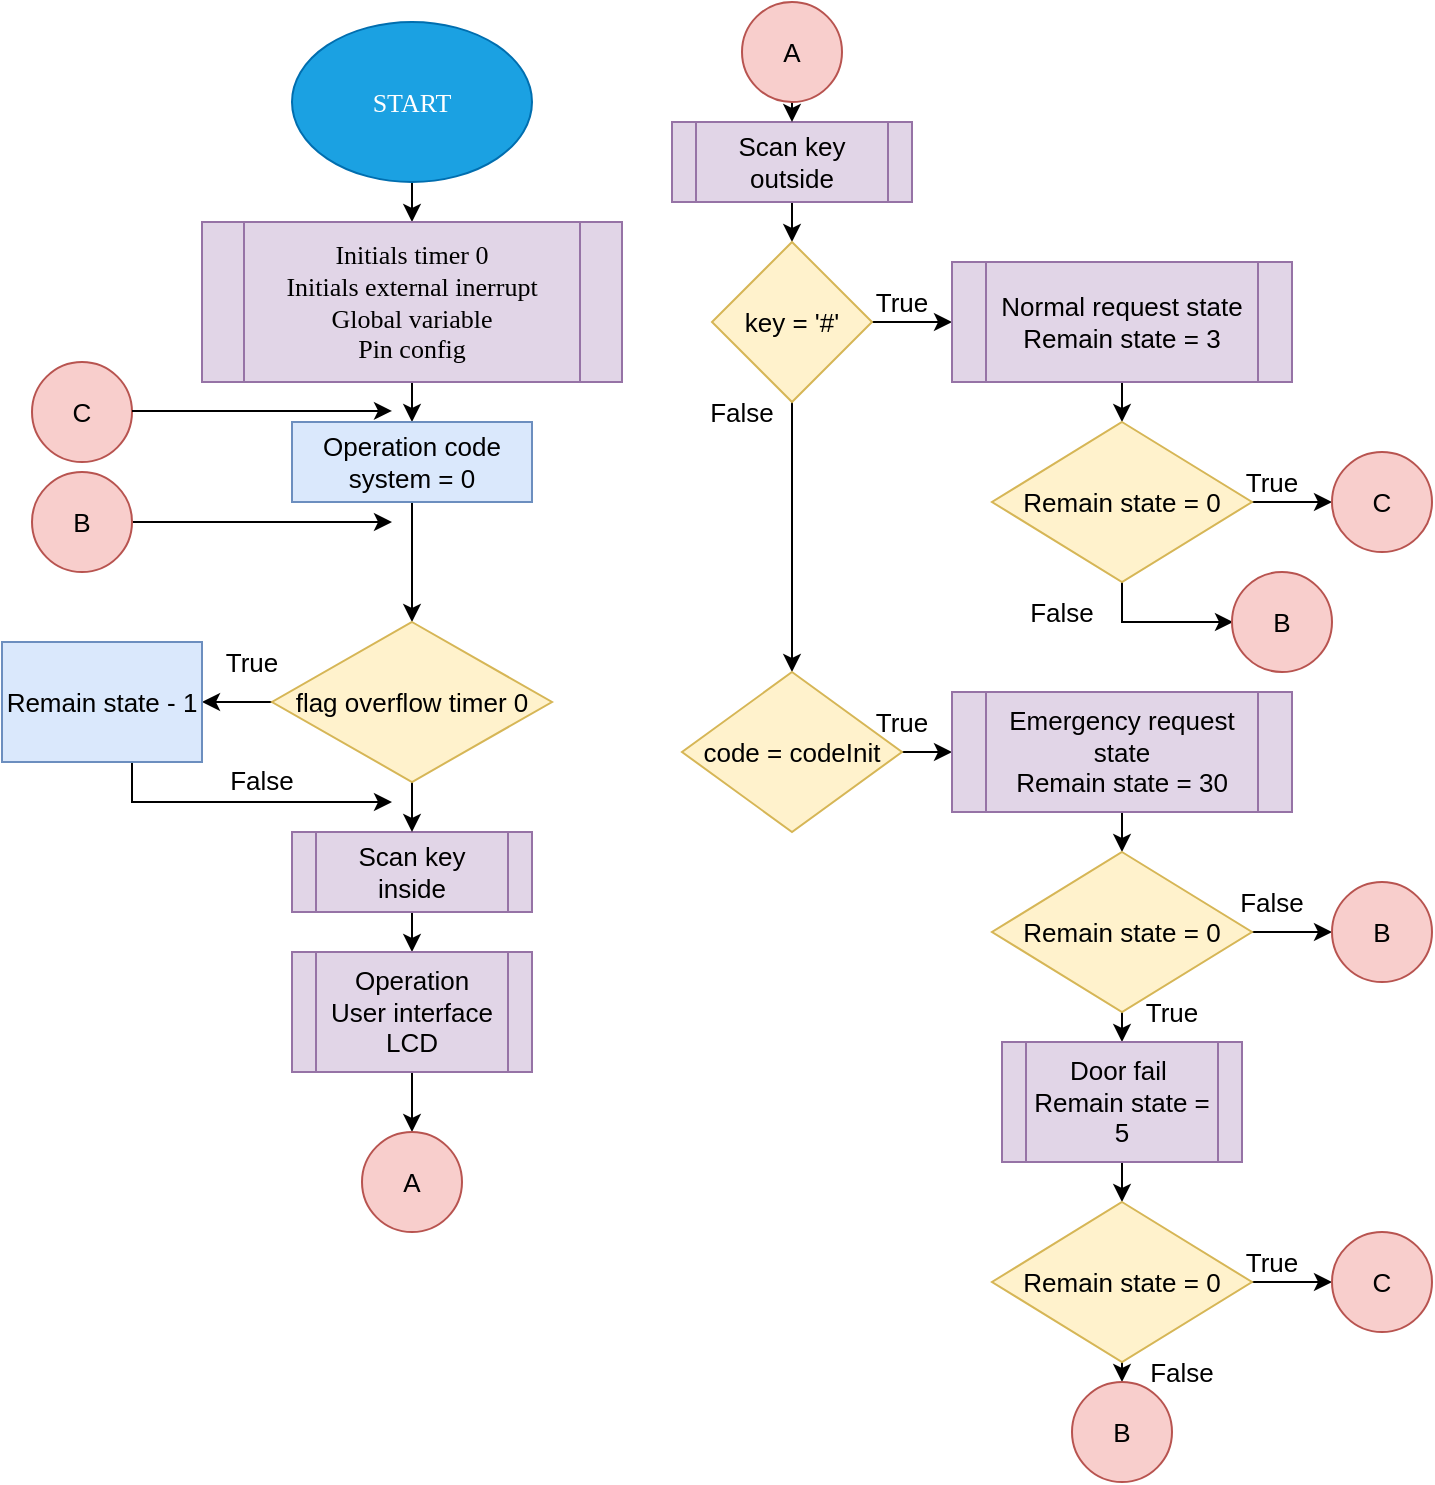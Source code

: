 <mxfile version="21.1.5" type="device">
  <diagram name="Page-1" id="9f46799a-70d6-7492-0946-bef42562c5a5">
    <mxGraphModel dx="3012" dy="793" grid="1" gridSize="10" guides="1" tooltips="1" connect="1" arrows="1" fold="1" page="1" pageScale="1" pageWidth="1169" pageHeight="827" background="none" math="0" shadow="0">
      <root>
        <mxCell id="0" />
        <mxCell id="1" parent="0" />
        <mxCell id="QB2ts3C3EFWzG5ZFv6do-14" style="edgeStyle=orthogonalEdgeStyle;rounded=0;orthogonalLoop=1;jettySize=auto;html=1;exitX=0.5;exitY=1;exitDx=0;exitDy=0;entryX=0.5;entryY=0;entryDx=0;entryDy=0;fontSize=13;" edge="1" parent="1" source="QB2ts3C3EFWzG5ZFv6do-1" target="QB2ts3C3EFWzG5ZFv6do-2">
          <mxGeometry relative="1" as="geometry" />
        </mxCell>
        <mxCell id="QB2ts3C3EFWzG5ZFv6do-1" value="&lt;font face=&quot;Times New Roman&quot; style=&quot;font-size: 13px;&quot;&gt;START&lt;/font&gt;" style="ellipse;whiteSpace=wrap;html=1;fontSize=13;fillColor=#1ba1e2;fontColor=#ffffff;strokeColor=#006EAF;" vertex="1" parent="1">
          <mxGeometry x="120" y="20" width="120" height="80" as="geometry" />
        </mxCell>
        <mxCell id="QB2ts3C3EFWzG5ZFv6do-15" style="edgeStyle=orthogonalEdgeStyle;rounded=0;orthogonalLoop=1;jettySize=auto;html=1;exitX=0.5;exitY=1;exitDx=0;exitDy=0;entryX=0.5;entryY=0;entryDx=0;entryDy=0;fontSize=13;" edge="1" parent="1" source="QB2ts3C3EFWzG5ZFv6do-2" target="QB2ts3C3EFWzG5ZFv6do-3">
          <mxGeometry relative="1" as="geometry" />
        </mxCell>
        <mxCell id="QB2ts3C3EFWzG5ZFv6do-2" value="&lt;font style=&quot;font-size: 13px;&quot; face=&quot;Times New Roman&quot;&gt;Initials timer 0&lt;br style=&quot;font-size: 13px;&quot;&gt;Initials external inerrupt&lt;br style=&quot;font-size: 13px;&quot;&gt;Global variable&lt;br style=&quot;font-size: 13px;&quot;&gt;Pin config&lt;/font&gt;" style="shape=process;whiteSpace=wrap;html=1;backgroundOutline=1;fontSize=13;fillColor=#e1d5e7;strokeColor=#9673a6;" vertex="1" parent="1">
          <mxGeometry x="75" y="120" width="210" height="80" as="geometry" />
        </mxCell>
        <mxCell id="QB2ts3C3EFWzG5ZFv6do-28" style="edgeStyle=orthogonalEdgeStyle;rounded=0;orthogonalLoop=1;jettySize=auto;html=1;exitX=0.5;exitY=1;exitDx=0;exitDy=0;entryX=0.5;entryY=0;entryDx=0;entryDy=0;fontSize=13;" edge="1" parent="1" source="QB2ts3C3EFWzG5ZFv6do-3" target="QB2ts3C3EFWzG5ZFv6do-26">
          <mxGeometry relative="1" as="geometry" />
        </mxCell>
        <mxCell id="QB2ts3C3EFWzG5ZFv6do-3" value="&lt;font style=&quot;font-size: 13px;&quot;&gt;Operation code system = 0&lt;/font&gt;" style="rounded=0;whiteSpace=wrap;html=1;fontSize=13;fillColor=#dae8fc;strokeColor=#6c8ebf;" vertex="1" parent="1">
          <mxGeometry x="120" y="220" width="120" height="40" as="geometry" />
        </mxCell>
        <mxCell id="QB2ts3C3EFWzG5ZFv6do-17" style="edgeStyle=orthogonalEdgeStyle;rounded=0;orthogonalLoop=1;jettySize=auto;html=1;exitX=0.5;exitY=1;exitDx=0;exitDy=0;entryX=0.5;entryY=0;entryDx=0;entryDy=0;fontSize=13;" edge="1" parent="1" source="QB2ts3C3EFWzG5ZFv6do-5" target="QB2ts3C3EFWzG5ZFv6do-7">
          <mxGeometry relative="1" as="geometry" />
        </mxCell>
        <mxCell id="QB2ts3C3EFWzG5ZFv6do-5" value="&lt;font style=&quot;font-size: 13px;&quot;&gt;Scan key&lt;br style=&quot;font-size: 13px;&quot;&gt;inside&lt;/font&gt;" style="shape=process;whiteSpace=wrap;html=1;backgroundOutline=1;fontSize=13;fillColor=#e1d5e7;strokeColor=#9673a6;" vertex="1" parent="1">
          <mxGeometry x="120" y="425" width="120" height="40" as="geometry" />
        </mxCell>
        <mxCell id="QB2ts3C3EFWzG5ZFv6do-30" style="edgeStyle=orthogonalEdgeStyle;rounded=0;orthogonalLoop=1;jettySize=auto;html=1;exitX=0.5;exitY=1;exitDx=0;exitDy=0;entryX=0.5;entryY=0;entryDx=0;entryDy=0;fontSize=13;" edge="1" parent="1" source="QB2ts3C3EFWzG5ZFv6do-7" target="QB2ts3C3EFWzG5ZFv6do-29">
          <mxGeometry relative="1" as="geometry" />
        </mxCell>
        <mxCell id="QB2ts3C3EFWzG5ZFv6do-7" value="&lt;font style=&quot;font-size: 13px;&quot;&gt;Operation&lt;br style=&quot;font-size: 13px;&quot;&gt;User interface LCD&lt;/font&gt;" style="shape=process;whiteSpace=wrap;html=1;backgroundOutline=1;fontSize=13;fillColor=#e1d5e7;strokeColor=#9673a6;" vertex="1" parent="1">
          <mxGeometry x="120" y="485" width="120" height="60" as="geometry" />
        </mxCell>
        <mxCell id="QB2ts3C3EFWzG5ZFv6do-19" style="edgeStyle=orthogonalEdgeStyle;rounded=0;orthogonalLoop=1;jettySize=auto;html=1;exitX=0.5;exitY=1;exitDx=0;exitDy=0;entryX=0.5;entryY=0;entryDx=0;entryDy=0;fontSize=13;" edge="1" parent="1" source="QB2ts3C3EFWzG5ZFv6do-8" target="QB2ts3C3EFWzG5ZFv6do-9">
          <mxGeometry relative="1" as="geometry" />
        </mxCell>
        <mxCell id="QB2ts3C3EFWzG5ZFv6do-8" value="Scan key&lt;br style=&quot;font-size: 13px;&quot;&gt;outside" style="shape=process;whiteSpace=wrap;html=1;backgroundOutline=1;fontSize=13;fillColor=#e1d5e7;strokeColor=#9673a6;" vertex="1" parent="1">
          <mxGeometry x="310" y="70" width="120" height="40" as="geometry" />
        </mxCell>
        <mxCell id="QB2ts3C3EFWzG5ZFv6do-20" style="edgeStyle=orthogonalEdgeStyle;rounded=0;orthogonalLoop=1;jettySize=auto;html=1;exitX=1;exitY=0.5;exitDx=0;exitDy=0;entryX=0;entryY=0.5;entryDx=0;entryDy=0;fontSize=13;" edge="1" parent="1" source="QB2ts3C3EFWzG5ZFv6do-9" target="QB2ts3C3EFWzG5ZFv6do-10">
          <mxGeometry relative="1" as="geometry" />
        </mxCell>
        <mxCell id="QB2ts3C3EFWzG5ZFv6do-21" style="edgeStyle=orthogonalEdgeStyle;rounded=0;orthogonalLoop=1;jettySize=auto;html=1;exitX=0.5;exitY=1;exitDx=0;exitDy=0;entryX=0.5;entryY=0;entryDx=0;entryDy=0;fontSize=13;" edge="1" parent="1" source="QB2ts3C3EFWzG5ZFv6do-9" target="QB2ts3C3EFWzG5ZFv6do-11">
          <mxGeometry relative="1" as="geometry" />
        </mxCell>
        <mxCell id="QB2ts3C3EFWzG5ZFv6do-9" value="key = &#39;#&#39;" style="rhombus;whiteSpace=wrap;html=1;fontSize=13;fillColor=#fff2cc;strokeColor=#d6b656;" vertex="1" parent="1">
          <mxGeometry x="330" y="130" width="80" height="80" as="geometry" />
        </mxCell>
        <mxCell id="QB2ts3C3EFWzG5ZFv6do-36" style="edgeStyle=orthogonalEdgeStyle;rounded=0;orthogonalLoop=1;jettySize=auto;html=1;exitX=0.5;exitY=1;exitDx=0;exitDy=0;entryX=0.5;entryY=0;entryDx=0;entryDy=0;fontSize=13;" edge="1" parent="1" source="QB2ts3C3EFWzG5ZFv6do-10" target="QB2ts3C3EFWzG5ZFv6do-35">
          <mxGeometry relative="1" as="geometry" />
        </mxCell>
        <mxCell id="QB2ts3C3EFWzG5ZFv6do-10" value="Normal request state&lt;br style=&quot;font-size: 13px;&quot;&gt;Remain state = 3" style="shape=process;whiteSpace=wrap;html=1;backgroundOutline=1;fontSize=13;fillColor=#e1d5e7;strokeColor=#9673a6;" vertex="1" parent="1">
          <mxGeometry x="450" y="140" width="170" height="60" as="geometry" />
        </mxCell>
        <mxCell id="QB2ts3C3EFWzG5ZFv6do-22" style="edgeStyle=orthogonalEdgeStyle;rounded=0;orthogonalLoop=1;jettySize=auto;html=1;exitX=1;exitY=0.5;exitDx=0;exitDy=0;entryX=0;entryY=0.5;entryDx=0;entryDy=0;fontSize=13;" edge="1" parent="1" source="QB2ts3C3EFWzG5ZFv6do-11" target="QB2ts3C3EFWzG5ZFv6do-12">
          <mxGeometry relative="1" as="geometry" />
        </mxCell>
        <mxCell id="QB2ts3C3EFWzG5ZFv6do-11" value="code = codeInit" style="rhombus;whiteSpace=wrap;html=1;fontSize=13;fillColor=#fff2cc;strokeColor=#d6b656;" vertex="1" parent="1">
          <mxGeometry x="315" y="345" width="110" height="80" as="geometry" />
        </mxCell>
        <mxCell id="QB2ts3C3EFWzG5ZFv6do-23" style="edgeStyle=orthogonalEdgeStyle;rounded=0;orthogonalLoop=1;jettySize=auto;html=1;exitX=0.5;exitY=1;exitDx=0;exitDy=0;entryX=0.5;entryY=0;entryDx=0;entryDy=0;fontSize=13;" edge="1" parent="1" source="QB2ts3C3EFWzG5ZFv6do-12" target="QB2ts3C3EFWzG5ZFv6do-13">
          <mxGeometry relative="1" as="geometry" />
        </mxCell>
        <mxCell id="QB2ts3C3EFWzG5ZFv6do-12" value="Emergency request state&lt;br style=&quot;font-size: 13px;&quot;&gt;Remain state = 30" style="shape=process;whiteSpace=wrap;html=1;backgroundOutline=1;fontSize=13;fillColor=#e1d5e7;strokeColor=#9673a6;" vertex="1" parent="1">
          <mxGeometry x="450" y="355" width="170" height="60" as="geometry" />
        </mxCell>
        <mxCell id="QB2ts3C3EFWzG5ZFv6do-41" style="edgeStyle=orthogonalEdgeStyle;rounded=0;orthogonalLoop=1;jettySize=auto;html=1;exitX=0.5;exitY=1;exitDx=0;exitDy=0;entryX=0.5;entryY=0;entryDx=0;entryDy=0;fontSize=13;" edge="1" parent="1" source="QB2ts3C3EFWzG5ZFv6do-13" target="QB2ts3C3EFWzG5ZFv6do-39">
          <mxGeometry relative="1" as="geometry" />
        </mxCell>
        <mxCell id="QB2ts3C3EFWzG5ZFv6do-57" style="edgeStyle=orthogonalEdgeStyle;rounded=0;orthogonalLoop=1;jettySize=auto;html=1;exitX=1;exitY=0.5;exitDx=0;exitDy=0;entryX=0;entryY=0.5;entryDx=0;entryDy=0;fontSize=13;" edge="1" parent="1" source="QB2ts3C3EFWzG5ZFv6do-13" target="QB2ts3C3EFWzG5ZFv6do-56">
          <mxGeometry relative="1" as="geometry" />
        </mxCell>
        <mxCell id="QB2ts3C3EFWzG5ZFv6do-13" value="Remain state = 0" style="rhombus;whiteSpace=wrap;html=1;fontSize=13;fillColor=#fff2cc;strokeColor=#d6b656;" vertex="1" parent="1">
          <mxGeometry x="470" y="435" width="130" height="80" as="geometry" />
        </mxCell>
        <mxCell id="QB2ts3C3EFWzG5ZFv6do-24" value="True" style="text;html=1;strokeColor=none;fillColor=none;align=center;verticalAlign=middle;whiteSpace=wrap;rounded=0;fontSize=13;" vertex="1" parent="1">
          <mxGeometry x="395" y="145" width="60" height="30" as="geometry" />
        </mxCell>
        <mxCell id="QB2ts3C3EFWzG5ZFv6do-25" value="False" style="text;html=1;strokeColor=none;fillColor=none;align=center;verticalAlign=middle;whiteSpace=wrap;rounded=0;fontSize=13;" vertex="1" parent="1">
          <mxGeometry x="315" y="200" width="60" height="30" as="geometry" />
        </mxCell>
        <mxCell id="QB2ts3C3EFWzG5ZFv6do-27" style="edgeStyle=orthogonalEdgeStyle;rounded=0;orthogonalLoop=1;jettySize=auto;html=1;exitX=0.5;exitY=1;exitDx=0;exitDy=0;entryX=0.5;entryY=0;entryDx=0;entryDy=0;fontSize=13;" edge="1" parent="1" source="QB2ts3C3EFWzG5ZFv6do-26" target="QB2ts3C3EFWzG5ZFv6do-5">
          <mxGeometry relative="1" as="geometry" />
        </mxCell>
        <mxCell id="QB2ts3C3EFWzG5ZFv6do-68" style="edgeStyle=orthogonalEdgeStyle;rounded=0;orthogonalLoop=1;jettySize=auto;html=1;exitX=0;exitY=0.5;exitDx=0;exitDy=0;entryX=1;entryY=0.5;entryDx=0;entryDy=0;" edge="1" parent="1" source="QB2ts3C3EFWzG5ZFv6do-26" target="QB2ts3C3EFWzG5ZFv6do-32">
          <mxGeometry relative="1" as="geometry" />
        </mxCell>
        <mxCell id="QB2ts3C3EFWzG5ZFv6do-26" value="&lt;font style=&quot;font-size: 13px;&quot;&gt;flag overflow timer 0&lt;/font&gt;" style="rhombus;whiteSpace=wrap;html=1;fontSize=13;fillColor=#fff2cc;strokeColor=#d6b656;" vertex="1" parent="1">
          <mxGeometry x="110" y="320" width="140" height="80" as="geometry" />
        </mxCell>
        <mxCell id="QB2ts3C3EFWzG5ZFv6do-29" value="A" style="ellipse;whiteSpace=wrap;html=1;aspect=fixed;fillColor=#f8cecc;strokeColor=#b85450;fontSize=13;" vertex="1" parent="1">
          <mxGeometry x="155" y="575" width="50" height="50" as="geometry" />
        </mxCell>
        <mxCell id="QB2ts3C3EFWzG5ZFv6do-67" style="edgeStyle=orthogonalEdgeStyle;rounded=0;orthogonalLoop=1;jettySize=auto;html=1;exitX=0.5;exitY=1;exitDx=0;exitDy=0;entryX=0.5;entryY=0;entryDx=0;entryDy=0;" edge="1" parent="1" source="QB2ts3C3EFWzG5ZFv6do-31" target="QB2ts3C3EFWzG5ZFv6do-8">
          <mxGeometry relative="1" as="geometry" />
        </mxCell>
        <mxCell id="QB2ts3C3EFWzG5ZFv6do-31" value="A" style="ellipse;whiteSpace=wrap;html=1;aspect=fixed;fillColor=#f8cecc;strokeColor=#b85450;fontSize=13;" vertex="1" parent="1">
          <mxGeometry x="345" y="10" width="50" height="50" as="geometry" />
        </mxCell>
        <mxCell id="QB2ts3C3EFWzG5ZFv6do-69" style="edgeStyle=orthogonalEdgeStyle;rounded=0;orthogonalLoop=1;jettySize=auto;html=1;exitX=0.5;exitY=1;exitDx=0;exitDy=0;" edge="1" parent="1" source="QB2ts3C3EFWzG5ZFv6do-32">
          <mxGeometry relative="1" as="geometry">
            <mxPoint x="170" y="410" as="targetPoint" />
            <Array as="points">
              <mxPoint x="40" y="410" />
            </Array>
          </mxGeometry>
        </mxCell>
        <mxCell id="QB2ts3C3EFWzG5ZFv6do-32" value="Remain state - 1" style="rounded=0;whiteSpace=wrap;html=1;fontSize=13;fillColor=#dae8fc;strokeColor=#6c8ebf;" vertex="1" parent="1">
          <mxGeometry x="-25" y="330" width="100" height="60" as="geometry" />
        </mxCell>
        <mxCell id="QB2ts3C3EFWzG5ZFv6do-48" style="edgeStyle=orthogonalEdgeStyle;rounded=0;orthogonalLoop=1;jettySize=auto;html=1;exitX=0.5;exitY=1;exitDx=0;exitDy=0;fontSize=13;" edge="1" parent="1" source="QB2ts3C3EFWzG5ZFv6do-35">
          <mxGeometry relative="1" as="geometry">
            <mxPoint x="590" y="320.0" as="targetPoint" />
          </mxGeometry>
        </mxCell>
        <mxCell id="QB2ts3C3EFWzG5ZFv6do-55" style="edgeStyle=orthogonalEdgeStyle;rounded=0;orthogonalLoop=1;jettySize=auto;html=1;exitX=1;exitY=0.5;exitDx=0;exitDy=0;entryX=0;entryY=0.5;entryDx=0;entryDy=0;fontSize=13;" edge="1" parent="1" source="QB2ts3C3EFWzG5ZFv6do-35" target="QB2ts3C3EFWzG5ZFv6do-52">
          <mxGeometry relative="1" as="geometry" />
        </mxCell>
        <mxCell id="QB2ts3C3EFWzG5ZFv6do-35" value="Remain state = 0" style="rhombus;whiteSpace=wrap;html=1;fontSize=13;fillColor=#fff2cc;strokeColor=#d6b656;" vertex="1" parent="1">
          <mxGeometry x="470" y="220" width="130" height="80" as="geometry" />
        </mxCell>
        <mxCell id="QB2ts3C3EFWzG5ZFv6do-42" style="edgeStyle=orthogonalEdgeStyle;rounded=0;orthogonalLoop=1;jettySize=auto;html=1;exitX=0.5;exitY=1;exitDx=0;exitDy=0;entryX=0.5;entryY=0;entryDx=0;entryDy=0;fontSize=13;" edge="1" parent="1" source="QB2ts3C3EFWzG5ZFv6do-39" target="QB2ts3C3EFWzG5ZFv6do-40">
          <mxGeometry relative="1" as="geometry" />
        </mxCell>
        <mxCell id="QB2ts3C3EFWzG5ZFv6do-39" value="Door fail&amp;nbsp;&lt;br style=&quot;font-size: 13px;&quot;&gt;Remain state = 5" style="shape=process;whiteSpace=wrap;html=1;backgroundOutline=1;fontSize=13;fillColor=#e1d5e7;strokeColor=#9673a6;" vertex="1" parent="1">
          <mxGeometry x="475" y="530" width="120" height="60" as="geometry" />
        </mxCell>
        <mxCell id="QB2ts3C3EFWzG5ZFv6do-59" style="edgeStyle=orthogonalEdgeStyle;rounded=0;orthogonalLoop=1;jettySize=auto;html=1;exitX=0.5;exitY=1;exitDx=0;exitDy=0;entryX=0.5;entryY=0;entryDx=0;entryDy=0;fontSize=13;" edge="1" parent="1" source="QB2ts3C3EFWzG5ZFv6do-40" target="QB2ts3C3EFWzG5ZFv6do-58">
          <mxGeometry relative="1" as="geometry" />
        </mxCell>
        <mxCell id="QB2ts3C3EFWzG5ZFv6do-61" style="edgeStyle=orthogonalEdgeStyle;rounded=0;orthogonalLoop=1;jettySize=auto;html=1;exitX=1;exitY=0.5;exitDx=0;exitDy=0;entryX=0;entryY=0.5;entryDx=0;entryDy=0;fontSize=13;" edge="1" parent="1" source="QB2ts3C3EFWzG5ZFv6do-40" target="QB2ts3C3EFWzG5ZFv6do-60">
          <mxGeometry relative="1" as="geometry" />
        </mxCell>
        <mxCell id="QB2ts3C3EFWzG5ZFv6do-40" value="Remain state = 0" style="rhombus;whiteSpace=wrap;html=1;fontSize=13;fillColor=#fff2cc;strokeColor=#d6b656;" vertex="1" parent="1">
          <mxGeometry x="470" y="610" width="130" height="80" as="geometry" />
        </mxCell>
        <mxCell id="QB2ts3C3EFWzG5ZFv6do-43" value="True" style="text;html=1;strokeColor=none;fillColor=none;align=center;verticalAlign=middle;whiteSpace=wrap;rounded=0;fontSize=13;" vertex="1" parent="1">
          <mxGeometry x="395" y="355" width="60" height="30" as="geometry" />
        </mxCell>
        <mxCell id="QB2ts3C3EFWzG5ZFv6do-44" value="True" style="text;html=1;strokeColor=none;fillColor=none;align=center;verticalAlign=middle;whiteSpace=wrap;rounded=0;fontSize=13;" vertex="1" parent="1">
          <mxGeometry x="530" y="500" width="60" height="30" as="geometry" />
        </mxCell>
        <mxCell id="QB2ts3C3EFWzG5ZFv6do-46" style="edgeStyle=orthogonalEdgeStyle;rounded=0;orthogonalLoop=1;jettySize=auto;html=1;exitX=1;exitY=0.5;exitDx=0;exitDy=0;fontSize=13;" edge="1" parent="1" source="QB2ts3C3EFWzG5ZFv6do-45">
          <mxGeometry relative="1" as="geometry">
            <mxPoint x="170" y="270" as="targetPoint" />
          </mxGeometry>
        </mxCell>
        <mxCell id="QB2ts3C3EFWzG5ZFv6do-45" value="B" style="ellipse;whiteSpace=wrap;html=1;aspect=fixed;fillColor=#f8cecc;strokeColor=#b85450;fontSize=13;" vertex="1" parent="1">
          <mxGeometry x="-10" y="245" width="50" height="50" as="geometry" />
        </mxCell>
        <mxCell id="QB2ts3C3EFWzG5ZFv6do-47" value="B" style="ellipse;whiteSpace=wrap;html=1;aspect=fixed;fillColor=#f8cecc;strokeColor=#b85450;fontSize=13;" vertex="1" parent="1">
          <mxGeometry x="590" y="295" width="50" height="50" as="geometry" />
        </mxCell>
        <mxCell id="QB2ts3C3EFWzG5ZFv6do-49" value="C" style="ellipse;whiteSpace=wrap;html=1;aspect=fixed;fillColor=#f8cecc;strokeColor=#b85450;fontSize=13;" vertex="1" parent="1">
          <mxGeometry x="-10" y="190" width="50" height="50" as="geometry" />
        </mxCell>
        <mxCell id="QB2ts3C3EFWzG5ZFv6do-51" style="edgeStyle=orthogonalEdgeStyle;rounded=0;orthogonalLoop=1;jettySize=auto;html=1;exitX=1;exitY=0.5;exitDx=0;exitDy=0;fontSize=13;" edge="1" parent="1">
          <mxGeometry relative="1" as="geometry">
            <mxPoint x="170" y="214.44" as="targetPoint" />
            <mxPoint x="40" y="214.44" as="sourcePoint" />
          </mxGeometry>
        </mxCell>
        <mxCell id="QB2ts3C3EFWzG5ZFv6do-52" value="C" style="ellipse;whiteSpace=wrap;html=1;aspect=fixed;fillColor=#f8cecc;strokeColor=#b85450;fontSize=13;" vertex="1" parent="1">
          <mxGeometry x="640" y="235" width="50" height="50" as="geometry" />
        </mxCell>
        <mxCell id="QB2ts3C3EFWzG5ZFv6do-56" value="B" style="ellipse;whiteSpace=wrap;html=1;aspect=fixed;fillColor=#f8cecc;strokeColor=#b85450;fontSize=13;" vertex="1" parent="1">
          <mxGeometry x="640" y="450" width="50" height="50" as="geometry" />
        </mxCell>
        <mxCell id="QB2ts3C3EFWzG5ZFv6do-58" value="B" style="ellipse;whiteSpace=wrap;html=1;aspect=fixed;fillColor=#f8cecc;strokeColor=#b85450;fontSize=13;" vertex="1" parent="1">
          <mxGeometry x="510" y="700" width="50" height="50" as="geometry" />
        </mxCell>
        <mxCell id="QB2ts3C3EFWzG5ZFv6do-60" value="C" style="ellipse;whiteSpace=wrap;html=1;aspect=fixed;fillColor=#f8cecc;strokeColor=#b85450;fontSize=13;" vertex="1" parent="1">
          <mxGeometry x="640" y="625" width="50" height="50" as="geometry" />
        </mxCell>
        <mxCell id="QB2ts3C3EFWzG5ZFv6do-62" value="True" style="text;html=1;strokeColor=none;fillColor=none;align=center;verticalAlign=middle;whiteSpace=wrap;rounded=0;fontSize=13;" vertex="1" parent="1">
          <mxGeometry x="580" y="235" width="60" height="30" as="geometry" />
        </mxCell>
        <mxCell id="QB2ts3C3EFWzG5ZFv6do-63" value="True" style="text;html=1;strokeColor=none;fillColor=none;align=center;verticalAlign=middle;whiteSpace=wrap;rounded=0;fontSize=13;" vertex="1" parent="1">
          <mxGeometry x="580" y="625" width="60" height="30" as="geometry" />
        </mxCell>
        <mxCell id="QB2ts3C3EFWzG5ZFv6do-64" value="False" style="text;html=1;strokeColor=none;fillColor=none;align=center;verticalAlign=middle;whiteSpace=wrap;rounded=0;fontSize=13;" vertex="1" parent="1">
          <mxGeometry x="475" y="300" width="60" height="30" as="geometry" />
        </mxCell>
        <mxCell id="QB2ts3C3EFWzG5ZFv6do-65" value="False" style="text;html=1;strokeColor=none;fillColor=none;align=center;verticalAlign=middle;whiteSpace=wrap;rounded=0;fontSize=13;" vertex="1" parent="1">
          <mxGeometry x="580" y="445" width="60" height="30" as="geometry" />
        </mxCell>
        <mxCell id="QB2ts3C3EFWzG5ZFv6do-66" value="False" style="text;html=1;strokeColor=none;fillColor=none;align=center;verticalAlign=middle;whiteSpace=wrap;rounded=0;fontSize=13;" vertex="1" parent="1">
          <mxGeometry x="535" y="680" width="60" height="30" as="geometry" />
        </mxCell>
        <mxCell id="QB2ts3C3EFWzG5ZFv6do-70" value="True" style="text;html=1;strokeColor=none;fillColor=none;align=center;verticalAlign=middle;whiteSpace=wrap;rounded=0;fontSize=13;" vertex="1" parent="1">
          <mxGeometry x="70" y="325" width="60" height="30" as="geometry" />
        </mxCell>
        <mxCell id="QB2ts3C3EFWzG5ZFv6do-71" value="False" style="text;html=1;strokeColor=none;fillColor=none;align=center;verticalAlign=middle;whiteSpace=wrap;rounded=0;fontSize=13;" vertex="1" parent="1">
          <mxGeometry x="75" y="384" width="60" height="30" as="geometry" />
        </mxCell>
      </root>
    </mxGraphModel>
  </diagram>
</mxfile>
